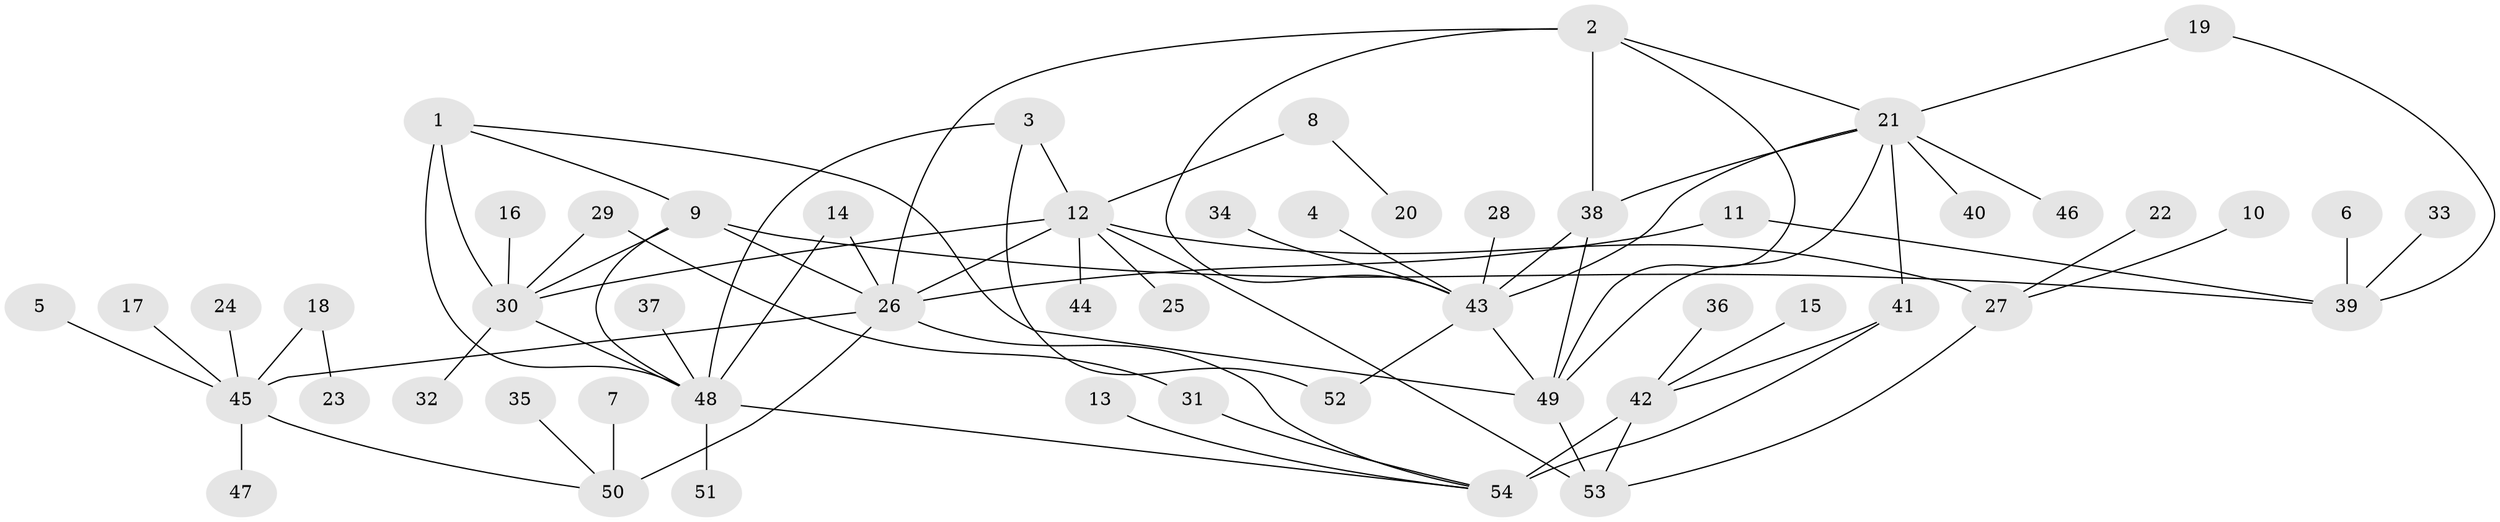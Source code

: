 // original degree distribution, {8: 0.07476635514018691, 5: 0.037383177570093455, 6: 0.04672897196261682, 11: 0.009345794392523364, 7: 0.028037383177570093, 10: 0.037383177570093455, 4: 0.018691588785046728, 1: 0.5794392523364486, 3: 0.037383177570093455, 2: 0.1308411214953271}
// Generated by graph-tools (version 1.1) at 2025/02/03/09/25 03:02:50]
// undirected, 54 vertices, 77 edges
graph export_dot {
graph [start="1"]
  node [color=gray90,style=filled];
  1;
  2;
  3;
  4;
  5;
  6;
  7;
  8;
  9;
  10;
  11;
  12;
  13;
  14;
  15;
  16;
  17;
  18;
  19;
  20;
  21;
  22;
  23;
  24;
  25;
  26;
  27;
  28;
  29;
  30;
  31;
  32;
  33;
  34;
  35;
  36;
  37;
  38;
  39;
  40;
  41;
  42;
  43;
  44;
  45;
  46;
  47;
  48;
  49;
  50;
  51;
  52;
  53;
  54;
  1 -- 9 [weight=1.0];
  1 -- 30 [weight=1.0];
  1 -- 48 [weight=2.0];
  1 -- 49 [weight=1.0];
  2 -- 21 [weight=1.0];
  2 -- 26 [weight=1.0];
  2 -- 38 [weight=1.0];
  2 -- 43 [weight=1.0];
  2 -- 49 [weight=1.0];
  3 -- 12 [weight=1.0];
  3 -- 48 [weight=1.0];
  3 -- 52 [weight=1.0];
  4 -- 43 [weight=1.0];
  5 -- 45 [weight=1.0];
  6 -- 39 [weight=1.0];
  7 -- 50 [weight=1.0];
  8 -- 12 [weight=1.0];
  8 -- 20 [weight=1.0];
  9 -- 26 [weight=1.0];
  9 -- 30 [weight=1.0];
  9 -- 39 [weight=1.0];
  9 -- 48 [weight=2.0];
  10 -- 27 [weight=1.0];
  11 -- 26 [weight=1.0];
  11 -- 39 [weight=1.0];
  12 -- 25 [weight=1.0];
  12 -- 26 [weight=1.0];
  12 -- 27 [weight=3.0];
  12 -- 30 [weight=1.0];
  12 -- 44 [weight=1.0];
  12 -- 53 [weight=3.0];
  13 -- 54 [weight=1.0];
  14 -- 26 [weight=1.0];
  14 -- 48 [weight=1.0];
  15 -- 42 [weight=1.0];
  16 -- 30 [weight=1.0];
  17 -- 45 [weight=1.0];
  18 -- 23 [weight=1.0];
  18 -- 45 [weight=1.0];
  19 -- 21 [weight=1.0];
  19 -- 39 [weight=1.0];
  21 -- 38 [weight=1.0];
  21 -- 40 [weight=1.0];
  21 -- 41 [weight=1.0];
  21 -- 43 [weight=1.0];
  21 -- 46 [weight=1.0];
  21 -- 49 [weight=1.0];
  22 -- 27 [weight=1.0];
  24 -- 45 [weight=1.0];
  26 -- 45 [weight=3.0];
  26 -- 50 [weight=3.0];
  26 -- 54 [weight=1.0];
  27 -- 53 [weight=1.0];
  28 -- 43 [weight=1.0];
  29 -- 30 [weight=1.0];
  29 -- 31 [weight=1.0];
  30 -- 32 [weight=1.0];
  30 -- 48 [weight=2.0];
  31 -- 54 [weight=1.0];
  33 -- 39 [weight=1.0];
  34 -- 43 [weight=1.0];
  35 -- 50 [weight=1.0];
  36 -- 42 [weight=1.0];
  37 -- 48 [weight=1.0];
  38 -- 43 [weight=1.0];
  38 -- 49 [weight=1.0];
  41 -- 42 [weight=2.0];
  41 -- 54 [weight=2.0];
  42 -- 53 [weight=1.0];
  42 -- 54 [weight=4.0];
  43 -- 49 [weight=1.0];
  43 -- 52 [weight=1.0];
  45 -- 47 [weight=1.0];
  45 -- 50 [weight=1.0];
  48 -- 51 [weight=1.0];
  48 -- 54 [weight=1.0];
  49 -- 53 [weight=1.0];
}
